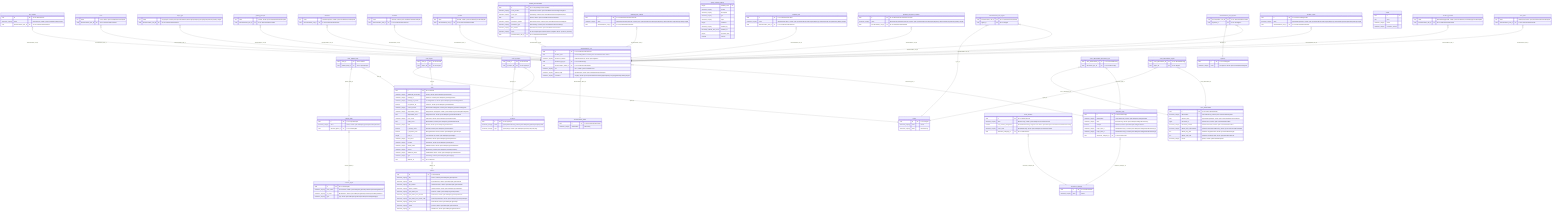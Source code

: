 erDiagram
    address {
        uuid id PK"ID von Adresse"
        character_varying city "Postort, XPath: /juris-table/juris-gericht/postort"
        character_varying email "Email-Adresse, XPath: /juris-table/juris-gericht/email"
        character_varying fax_number "Telefax-Nummer, XPath: /juris-table/juris-gericht/telefax"
        character_varying phone_number "Telefonnummer, XPath: /juris-table/juris-gericht/telefon"
        character_varying post_office_box "Postfach, XPath: /juris-table/juris-gericht/postfach"
        character_varying post_office_box_location "Postfachort, XPath: /juris-table/juris-gericht/postfachort"
        character_varying post_office_box_postal_code "Postfachpostleitzahl, XPath: /juris-table/juris-gericht/postfachplz"
        character_varying postal_code "Postleitzahl, XPath: /juris-table/juris-gericht/plz"
        character_varying street "Strasse, XPath: /juris-table/juris-gericht/strasse"
        character_varying url "Website-Url, XPath: /juris-table/juris-gericht/internet"
    }

    case_facts {
        text value "Tatbestand, XPath: /juris-r/textdaten/tatbestand/body/div"
        uuid documentation_unit_id FK"ID von Dokumentationseinheit"
    }

    court {
        uuid id PK"ID von Gericht"
        character_varying additional_information "Zusatz, XPath: /juris-table/juris-gericht/zusatz"
        character_varying belongs_to "Gehört zu, XPath: /juris-table/juris-gericht/gehoertzu"
        character_varying belongs_to_branch "Ist Zweigstelle zu, XPath: /juris-table/juris-gericht/istzweigstellezu"
        boolean can_deliver_lrs "Liefert lrs, XPath: /juris-table/juris-gericht/liefertlrs"
        character_varying current_branch "Bestehende Zweigstelle, XPath: /juris-table/juris-gericht/bestzweigstelle"
        character_varying deprecated_branch "Aufgehobene Zweigstelle, XPath: /juris-table/juris-gericht/aufgehzweigstelle"
        date deprecated_since "Aufgehoben seit, XPath: /juris-table/juris-gericht/aufhebdatum"
        character_varying early_name "Frühname, XPath: /juris-table/juris-gericht/fruehname"
        date exists_since "Bestehdatum, XPath: /juris-table/juris-gericht/bestehdatum"
        character_varying field "Bereich, XPath: /juris-table/juris-gericht/bereich"
        boolean is_foreign_court "Ausland, XPath: /juris-table/juris-gericht/ausland"
        boolean is_superior_court "Übergeordnetes Gericht, XPath: /juris-table/juris-gericht/supra"
        integer juris_id "Juris-Gericht ID, XPath: /juris-table/juris-gericht/@id"
        character_varying late_name "Spätname, XPath: /juris-table/juris-gericht/spaetname"
        character_varying location "Gerichtsort, XPath: /juris-table/juris-gericht/gerort"
        character_varying official_name "Offizeller Name, XPath: /juris-table/juris-gericht/offizname"
        character_varying remark "Bemerkung, XPath: /juris-table/juris-gericht/bemerkung"
        character_varying traditional_name "Traditioneller Name, XPath: /juris-table/juris-gericht/tradname"
        character_varying type "Gerichtstyp, XPath: /juris-table/juris-gericht/gertyp"
        uuid address_id FK"ID von Adresse"
    }

    court_judicial_body {
        uuid court_id PK"ID von Gericht"
        uuid judicial_body_id PK"ID von Spruchkörper"
    }

    court_region {
        uuid court_id PK"ID von Gericht"
        uuid region_id PK"ID von Region"
    }

    court_synonym {
        uuid court_id PK"ID von Gericht"
        uuid synonym_id PK"ID von Synonym"
    }

    decision_grounds {
        text value "Entscheidungsgründe, XPath: /juris-r/textdaten/entscheidungsgruende/body/div"
        uuid documentation_unit_id FK"ID von Dokumentationseinheit"
    }

    decision_name {
        uuid id PK"ID von Entscheidungsname"
        character_varying value "Entscheidungsname, XPath: /juris-r/paratrubriken/zuordnung/aspekt[text()='Entscheidungsname']/following-sibling::begriff"
        uuid documentation_unit_id FK"ID von Dokumentationseinheit"
    }

    deviating_document_number {
        uuid id PK"ID von Abweichende Dokumentnummer"
        character_varying value "Abweichende Dokumentnummer, XPath: /juris-r/paratrubriken/zuordnung/aspekt[text()='abweichende Nr']/following-sibling::begriff"
        uuid documentation_unit_id FK"ID von Dokumentationseinheit"
    }

    deviating_ecli {
        uuid id PK"ID von Abweichender ECLI"
        character_varying value "Abweichender ECLI, XPath: /juris-r/paratrubriken/zuordnung/aspekt[text()='Abweichender ECLI']/following-sibling::begriff"
        uuid documentation_unit_id FK"ID von Dokumentationseinheit"
    }

    deviating_file_number {
        uuid id PK"ID von Abweichendes Aktenzeichen"
        character_varying value "Abweichendes Aktenzeichen, XPath: /juris-r/paratrubriken/zuordnung/aspekt[text()='abweichendes Az']/following-sibling::begriff"
        uuid documentation_unit_id FK"ID von Dokumentationseinheit"
    }

    document_category {
        uuid id PK"ID von Dokumentart"
        character_varying label "Kürzel"
    }

    document_type {
        uuid id PK"ID von Dokumenttyp"
        character_varying abbreviation "Juris-Abkürzung, XPath: /juris-table/juris-doktyp/jurisabk"
        character_varying label "Bezeichnung, XPath: /juris-table/juris-doktyp/bezeichnung"
        boolean multiple "Mehrfach, XPath: /juris-table/juris-doktyp/mehrfach"
        character_varying super_label_1 "Überbezeichnung 1, XPath: /juris-table/juris-doktyp/ueberbezeichnung1"
        character_varying super_label_2 "Überbezeichnung 2, XPath: /juris-table/juris-doktyp/ueberbezeichnung2"
        uuid document_category_id FK"ID von Dokumentart"
    }

    documentation_office {
        uuid id PK"ID von Dokumentationsstelle"
        character_varying abbreviation "Abkürzung"
    }

    documentation_unit {
        uuid id PK"ID von Dokumentationseinheit"
        date decision_date "Entscheidungsdatum, XPath: /juris-r/metadaten/entsch-datum"
        character_varying document_number "Dokumentnummer, XPath: /juris-r/@doknr"
        uuid document_type_id FK"ID von Dokumenttyp"
        uuid documentation_office_id FK"ID von Dokumentationsstelle"
        character_varying ecli "ECLI, XPath: /juris-r/metadaten/ecli"
        character_varying judicial_body "Spruchkörper, XPath: /juris-r/metadaten/spruchkoerper"
        character_varying procedure "Vorgang, XPath: /juris-r/paratrubriken/zuordnung/aspekt[text()='Vorgang']/following-sibling::begriff"
    }

    documentation_unit_keyword {
        uuid documentation_unit_id PK"ID von Dokumentationseinheit"
        uuid keyword_id PK"ID von Schlagwort"
    }

    documentation_unit_region {
        uuid documentation_unit_id PK"ID von Dokumentationseinheit"
        uuid region_id PK"ID von Region"
    }

    file_number {
        uuid id PK"ID von Aktenzeichen"
        character_varying value "Aktenzeichen, XPath: /juris-r/metadaten/aktenzeichen"
        uuid documentation_unit_id FK"ID von Dokumentationseinheit"
    }

    flyway_schema_history {
        integer installed_rank PK
        character_varying version 
        character_varying description 
        character_varying type 
        character_varying script 
        integer checksum 
        character_varying installed_by 
        timestamp_without_time_zone installed_on 
        integer execution_time 
        boolean success 
    }

    grounds {
        text value "Gründe, XPath: /juris-r/textdaten/gruende/body/div"
        uuid documentation_unit_id FK"ID von Dokumentationseinheit"
    }

    guiding_principle {
        text value "Leitsatz, XPath: /juris-r/textdaten/leitsatz/body/div"
        uuid documentation_unit_id FK"ID von Dokumentationseinheit"
    }

    headline {
        text value "Titelzeile, XPath: /juris-r/textdaten/titelzeile/body/div"
        uuid documentation_unit_id FK"ID von Dokumentationseinheit"
    }

    headnote {
        text value "Orientierungssatz, XPath: /juris-r/textdaten/osatz/body/div"
        uuid documentation_unit_id FK"ID von Dokumentationseinheit"
    }

    input_type {
        text value "Eingangsart, XPath: /juris-R/paratrubriken/zuordnung/aspekt[text()='Eingangsart']/following-sibling::begriff"
        uuid documentation_unit_id FK"ID von Dokumentationseinheit"
    }

    judicial_body {
        uuid id PK"ID von Spruchkörper"
        character_varying name "Name, XPath: /juris-table/juris-gericht/spruchkoerper/name"
        uuid numeric_figure_id FK"ID von Zahlangabe"
    }

    keyword {
        uuid id PK"ID von Schlagwort"
        character_varying value "Schlagwort, XPath: /juris-r/metadaten/schlagwort"
    }

    norm_abbreviation {
        uuid id PK"ID von Norm (Wertetabelle)"
        character_varying abbreviation "Juris-Abkürzung, XPath: /juris-norm/metadaten/jurabk"
        date decision_date "Entscheidungsdatum, XPath: /juris-norm/metadaten/entsch-datum"
        bigint document_id "Dokument ID, XPath: /juris-norm/metadaten/dokid"
        character_varying document_number "Dokumentnummer, XPath: /juris-norm/metadaten/doknr"
        character_varying official_letter_abbreviation "Amtliche Buchstabenabkürzung, XPath: /juris-norm/metadaten/amtabk"
        text official_long_title "Amtliche Langüberschrift, XPath: /juris/metadaten/langue"
        text official_short_title "Amtliche Kurzüberschrift, XPath: /juris/metadaten/kurzue"
        character_varying source "Quelle, XPath: /juris/metadaten/quelle"
    }

    norm_abbreviation_document_type {
        uuid norm_abbreviation_id PK"ID von Normabkürzung"
        uuid document_type_id PK"ID von Dokumenttyp"
    }

    norm_abbreviation_region {
        uuid norm_abbreviation_id PK"ID von Normabkürzung"
        uuid region_id PK"ID von Region"
    }

    norm_element {
        uuid id PK"ID von Norm Element"
        character_varying label "Bezeichnung, XPath: /juris-table/juris-normelem/element"
        boolean has_number_designation "Mit Zählbezeichnung, Negation von XPath: /juris-table/juris-normelem/ohnezaehlbezeichnung"
        character_varying norm_code "Normabkürzung, XPath: /juris-table/juris-normelem/normabk"
        uuid document_category_id FK"ID von Dokumentart"
    }

    norms {
        uuid id PK
        json norm 
        character_varying status 
        character_varying converter_version 
    }

    numeric_figure {
        uuid id PK"ID von Zahlangabe"
        character_varying from_value "Von Nummer, XPath: /juris-table/juris-gericht/spruchkoerper/zahlangabe/vonnr"
        character_varying to_value "Bis Nummer, XPath: /juris-table/juris-gericht/spruchkoerper/zahlangabe/bisnr"
        character_varying type "Typ, XPath: /juris-table/juris-gericht/spruchkoerper/zahlangabe/@typ"
    }

    region {
        uuid id PK"ID von Region"
        character_varying code "Kürzel"
        character_varying label "Bezeichnung"
    }

    related_documentation {
        uuid id PK"ID von Zugehörige Dokumentation"
        character_varying court_location "Gerichtssitz, XPath: /juris-r/metadaten/vorinstanz/gericht/gerort"
        character_varying court_type "Gerichtstyp, XPath: /juris-r/metadaten/vorinstanz/gericht/gertyp"
        date date "Datum, XPath: /juris-r/metadaten/vorinstanz/datum"
        character_varying document_number "Dokumentnummer, XPath: /juris-r/metadaten/vorinstanz/hlj/@sw"
        character_varying document_type "Dokumenttyp, XPath: /juris-r/metadaten/vorinstanz/doktyp"
        character_varying file_number "Aktenzeichen, XPath: /juris-r/metadaten/vorinstanz/az"
        character_varying dtype "Art der Zugehörigen Dokumentation (mögliche Werte: 'previous_decision')"
        uuid documentation_unit_id FK"ID von Dokumentationseinheit"
    }

    synonym {
        uuid id PK"ID von Synonym"
        character_varying label "Synonymbezeichnung,  XPath: /juris-table/juris-gericht/synonym/synbez"
        character_varying type "Synonymtyp, XPath: /juris-table/juris-gericht/synonym/syntyp"
    }

    tenor {
        text value "Tenor, XPath: /juris-r/textdaten/tenor/body/div"
        uuid documentation_unit_id FK"ID von Dokumentationseinheit"
    }

    court }o--|| address : "address_id"
    case_facts }o--|| documentation_unit : "documentation_unit_id"
    court_synonym }o--|| court : "court_id"
    court_region }o--|| court : "court_id"
    court_judicial_body }o--|| court : "court_id"
    court_judicial_body }o--|| judicial_body : "judicial_body_id"
    court_region }o--|| region : "region_id"
    court_synonym }o--|| synonym : "synonym_id"
    decision_grounds }o--|| documentation_unit : "documentation_unit_id"
    decision_name }o--|| documentation_unit : "documentation_unit_id"
    deviating_document_number }o--|| documentation_unit : "documentation_unit_id"
    deviating_ecli }o--|| documentation_unit : "documentation_unit_id"
    deviating_file_number }o--|| documentation_unit : "documentation_unit_id"
    norm_element }o--|| document_category : "document_category_id"
    document_type }o--|| document_category : "document_category_id"
    norm_abbreviation_document_type }o--|| document_type : "document_type_id"
    documentation_unit }o--|| document_type : "document_type_id"
    documentation_unit }o--|| documentation_office : "documentation_office_id"
    documentation_unit_keyword }o--|| documentation_unit : "documentation_unit_id"
    documentation_unit_region }o--|| documentation_unit : "documentation_unit_id"
    related_documentation }o--|| documentation_unit : "documentation_unit_id"
    grounds }o--|| documentation_unit : "documentation_unit_id"
    headline }o--|| documentation_unit : "documentation_unit_id"
    headnote }o--|| documentation_unit : "documentation_unit_id"
    guiding_principle }o--|| documentation_unit : "documentation_unit_id"
    input_type }o--|| documentation_unit : "documentation_unit_id"
    tenor }o--|| documentation_unit : "documentation_unit_id"
    file_number }o--|| documentation_unit : "documentation_unit_id"
    documentation_unit_keyword }o--|| keyword : "keyword_id"
    documentation_unit_region }o--|| region : "region_id"
    judicial_body }o--|| numeric_figure : "numeric_figure_id"
    norm_abbreviation_region }o--|| norm_abbreviation : "norm_abbreviation_id"
    norm_abbreviation_document_type }o--|| norm_abbreviation : "norm_abbreviation_id"
    norm_abbreviation_region }o--|| region : "region_id"